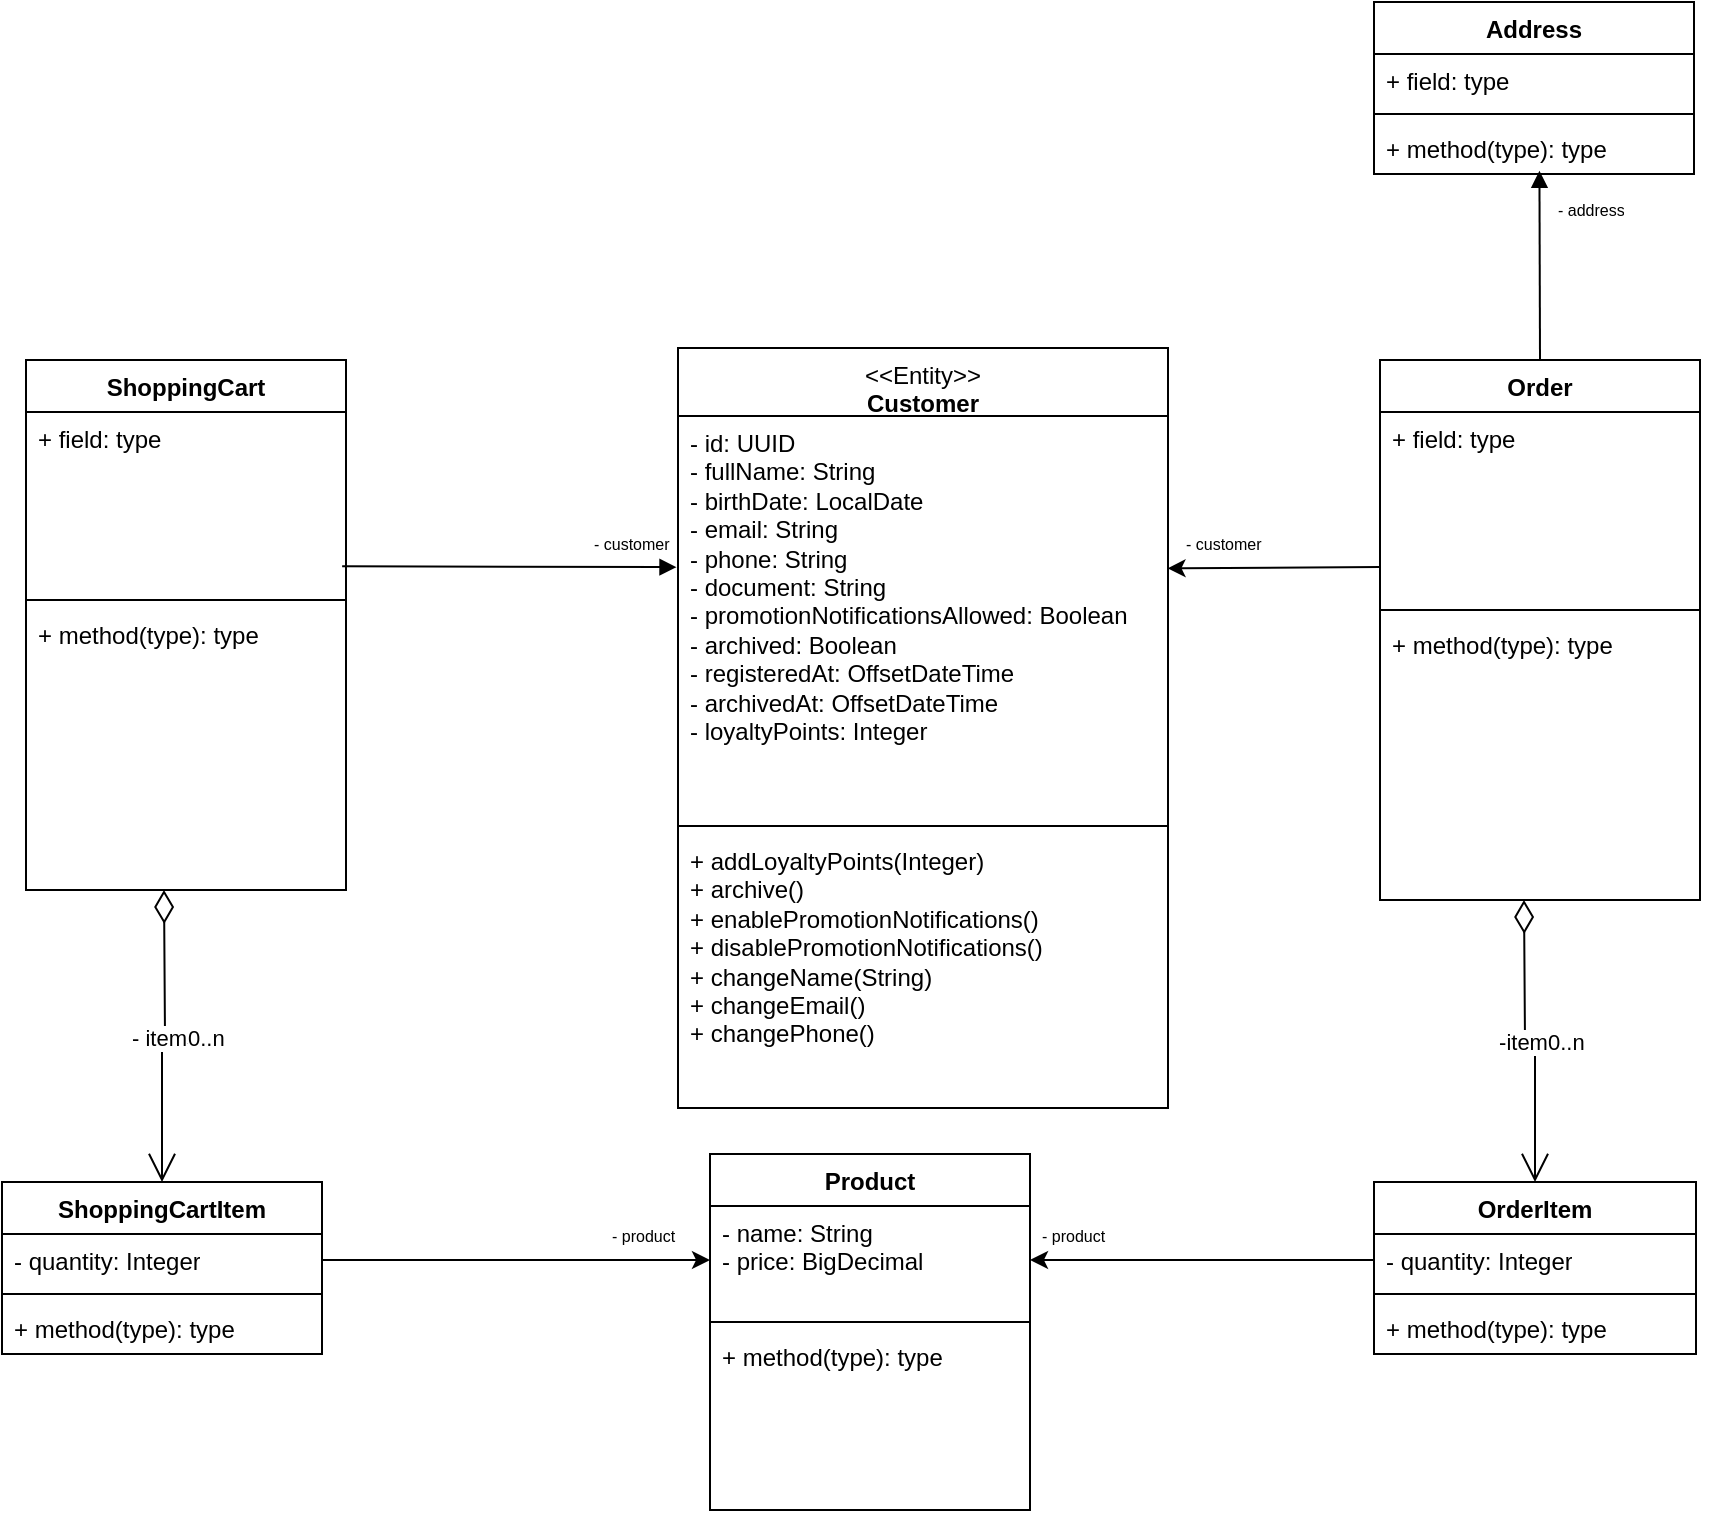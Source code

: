 <mxfile version="28.1.2">
  <diagram name="Página-1" id="pFRy_QSM19LMW6b-lmXM">
    <mxGraphModel dx="984" dy="572" grid="0" gridSize="11" guides="1" tooltips="1" connect="1" arrows="1" fold="1" page="1" pageScale="1" pageWidth="2169" pageHeight="1169" math="0" shadow="0">
      <root>
        <mxCell id="0" />
        <mxCell id="1" parent="0" />
        <mxCell id="kyMfZM0D3pVHntF9WAAw-1" value="&lt;div&gt;&lt;span style=&quot;font-weight: normal;&quot;&gt;&amp;lt;&amp;lt;Entity&amp;gt;&amp;gt;&lt;/span&gt;&lt;/div&gt;Customer" style="swimlane;fontStyle=1;align=center;verticalAlign=top;childLayout=stackLayout;horizontal=1;startSize=34;horizontalStack=0;resizeParent=1;resizeParentMax=0;resizeLast=0;collapsible=1;marginBottom=0;whiteSpace=wrap;html=1;" vertex="1" parent="1">
          <mxGeometry x="595" y="346" width="245" height="380" as="geometry">
            <mxRectangle x="345" y="140" width="90" height="30" as="alternateBounds" />
          </mxGeometry>
        </mxCell>
        <mxCell id="kyMfZM0D3pVHntF9WAAw-2" value="&lt;div&gt;- id: UUID&lt;/div&gt;- fullName: String&lt;div&gt;- birthDate: LocalDate&lt;br&gt;&lt;div&gt;- email: String&lt;/div&gt;&lt;div&gt;- phone: String&lt;/div&gt;&lt;div&gt;- document: String&lt;/div&gt;&lt;div&gt;- promotionNotificationsAllowed: Boolean&lt;/div&gt;&lt;div&gt;- archived: Boolean&lt;/div&gt;&lt;/div&gt;&lt;div&gt;- registeredAt: OffsetDateTime&lt;/div&gt;&lt;div&gt;- archivedAt:&amp;nbsp;&lt;span style=&quot;background-color: transparent; color: light-dark(rgb(0, 0, 0), rgb(255, 255, 255));&quot;&gt;OffsetDateTime&lt;/span&gt;&lt;/div&gt;&lt;div&gt;&lt;span style=&quot;background-color: transparent; color: light-dark(rgb(0, 0, 0), rgb(255, 255, 255));&quot;&gt;- loyaltyPoints: Integer&lt;/span&gt;&lt;/div&gt;" style="text;strokeColor=none;fillColor=none;align=left;verticalAlign=top;spacingLeft=4;spacingRight=4;overflow=hidden;rotatable=0;points=[[0,0.5],[1,0.5]];portConstraint=eastwest;whiteSpace=wrap;html=1;" vertex="1" parent="kyMfZM0D3pVHntF9WAAw-1">
          <mxGeometry y="34" width="245" height="201" as="geometry" />
        </mxCell>
        <mxCell id="kyMfZM0D3pVHntF9WAAw-3" value="" style="line;strokeWidth=1;fillColor=none;align=left;verticalAlign=middle;spacingTop=-1;spacingLeft=3;spacingRight=3;rotatable=0;labelPosition=right;points=[];portConstraint=eastwest;strokeColor=inherit;" vertex="1" parent="kyMfZM0D3pVHntF9WAAw-1">
          <mxGeometry y="235" width="245" height="8" as="geometry" />
        </mxCell>
        <mxCell id="kyMfZM0D3pVHntF9WAAw-4" value="&lt;div&gt;+ addLoyaltyPoints(Integer)&lt;/div&gt;+ archive()&lt;div&gt;+ enablePromotionNotifications()&lt;/div&gt;&lt;div&gt;+ disablePromotionNotifications()&lt;/div&gt;&lt;div&gt;+ changeName(String)&lt;/div&gt;&lt;div&gt;+ changeEmail()&lt;/div&gt;&lt;div&gt;+ changePhone()&lt;/div&gt;" style="text;strokeColor=none;fillColor=none;align=left;verticalAlign=top;spacingLeft=4;spacingRight=4;overflow=hidden;rotatable=0;points=[[0,0.5],[1,0.5]];portConstraint=eastwest;whiteSpace=wrap;html=1;" vertex="1" parent="kyMfZM0D3pVHntF9WAAw-1">
          <mxGeometry y="243" width="245" height="137" as="geometry" />
        </mxCell>
        <mxCell id="kyMfZM0D3pVHntF9WAAw-5" value="ShoppingCart" style="swimlane;fontStyle=1;align=center;verticalAlign=top;childLayout=stackLayout;horizontal=1;startSize=26;horizontalStack=0;resizeParent=1;resizeParentMax=0;resizeLast=0;collapsible=1;marginBottom=0;whiteSpace=wrap;html=1;" vertex="1" parent="1">
          <mxGeometry x="269" y="352" width="160" height="265" as="geometry" />
        </mxCell>
        <mxCell id="kyMfZM0D3pVHntF9WAAw-6" value="+ field: type" style="text;strokeColor=none;fillColor=none;align=left;verticalAlign=top;spacingLeft=4;spacingRight=4;overflow=hidden;rotatable=0;points=[[0,0.5],[1,0.5]];portConstraint=eastwest;whiteSpace=wrap;html=1;" vertex="1" parent="kyMfZM0D3pVHntF9WAAw-5">
          <mxGeometry y="26" width="160" height="90" as="geometry" />
        </mxCell>
        <mxCell id="kyMfZM0D3pVHntF9WAAw-7" value="" style="line;strokeWidth=1;fillColor=none;align=left;verticalAlign=middle;spacingTop=-1;spacingLeft=3;spacingRight=3;rotatable=0;labelPosition=right;points=[];portConstraint=eastwest;strokeColor=inherit;" vertex="1" parent="kyMfZM0D3pVHntF9WAAw-5">
          <mxGeometry y="116" width="160" height="8" as="geometry" />
        </mxCell>
        <mxCell id="kyMfZM0D3pVHntF9WAAw-8" value="+ method(type): type" style="text;strokeColor=none;fillColor=none;align=left;verticalAlign=top;spacingLeft=4;spacingRight=4;overflow=hidden;rotatable=0;points=[[0,0.5],[1,0.5]];portConstraint=eastwest;whiteSpace=wrap;html=1;" vertex="1" parent="kyMfZM0D3pVHntF9WAAw-5">
          <mxGeometry y="124" width="160" height="141" as="geometry" />
        </mxCell>
        <mxCell id="kyMfZM0D3pVHntF9WAAw-9" value="Order" style="swimlane;fontStyle=1;align=center;verticalAlign=top;childLayout=stackLayout;horizontal=1;startSize=26;horizontalStack=0;resizeParent=1;resizeParentMax=0;resizeLast=0;collapsible=1;marginBottom=0;whiteSpace=wrap;html=1;" vertex="1" parent="1">
          <mxGeometry x="946" y="352" width="160" height="270" as="geometry" />
        </mxCell>
        <mxCell id="kyMfZM0D3pVHntF9WAAw-10" value="+ field: type" style="text;strokeColor=none;fillColor=none;align=left;verticalAlign=top;spacingLeft=4;spacingRight=4;overflow=hidden;rotatable=0;points=[[0,0.5],[1,0.5]];portConstraint=eastwest;whiteSpace=wrap;html=1;" vertex="1" parent="kyMfZM0D3pVHntF9WAAw-9">
          <mxGeometry y="26" width="160" height="95" as="geometry" />
        </mxCell>
        <mxCell id="kyMfZM0D3pVHntF9WAAw-11" value="" style="line;strokeWidth=1;fillColor=none;align=left;verticalAlign=middle;spacingTop=-1;spacingLeft=3;spacingRight=3;rotatable=0;labelPosition=right;points=[];portConstraint=eastwest;strokeColor=inherit;" vertex="1" parent="kyMfZM0D3pVHntF9WAAw-9">
          <mxGeometry y="121" width="160" height="8" as="geometry" />
        </mxCell>
        <mxCell id="kyMfZM0D3pVHntF9WAAw-12" value="+ method(type): type" style="text;strokeColor=none;fillColor=none;align=left;verticalAlign=top;spacingLeft=4;spacingRight=4;overflow=hidden;rotatable=0;points=[[0,0.5],[1,0.5]];portConstraint=eastwest;whiteSpace=wrap;html=1;" vertex="1" parent="kyMfZM0D3pVHntF9WAAw-9">
          <mxGeometry y="129" width="160" height="141" as="geometry" />
        </mxCell>
        <mxCell id="kyMfZM0D3pVHntF9WAAw-13" value="Product" style="swimlane;fontStyle=1;align=center;verticalAlign=top;childLayout=stackLayout;horizontal=1;startSize=26;horizontalStack=0;resizeParent=1;resizeParentMax=0;resizeLast=0;collapsible=1;marginBottom=0;whiteSpace=wrap;html=1;" vertex="1" parent="1">
          <mxGeometry x="611" y="749" width="160" height="178" as="geometry" />
        </mxCell>
        <mxCell id="kyMfZM0D3pVHntF9WAAw-14" value="- name: String&lt;div&gt;- price: BigDecimal&lt;/div&gt;" style="text;strokeColor=none;fillColor=none;align=left;verticalAlign=top;spacingLeft=4;spacingRight=4;overflow=hidden;rotatable=0;points=[[0,0.5],[1,0.5]];portConstraint=eastwest;whiteSpace=wrap;html=1;" vertex="1" parent="kyMfZM0D3pVHntF9WAAw-13">
          <mxGeometry y="26" width="160" height="54" as="geometry" />
        </mxCell>
        <mxCell id="kyMfZM0D3pVHntF9WAAw-15" value="" style="line;strokeWidth=1;fillColor=none;align=left;verticalAlign=middle;spacingTop=-1;spacingLeft=3;spacingRight=3;rotatable=0;labelPosition=right;points=[];portConstraint=eastwest;strokeColor=inherit;" vertex="1" parent="kyMfZM0D3pVHntF9WAAw-13">
          <mxGeometry y="80" width="160" height="8" as="geometry" />
        </mxCell>
        <mxCell id="kyMfZM0D3pVHntF9WAAw-16" value="+ method(type): type" style="text;strokeColor=none;fillColor=none;align=left;verticalAlign=top;spacingLeft=4;spacingRight=4;overflow=hidden;rotatable=0;points=[[0,0.5],[1,0.5]];portConstraint=eastwest;whiteSpace=wrap;html=1;" vertex="1" parent="kyMfZM0D3pVHntF9WAAw-13">
          <mxGeometry y="88" width="160" height="90" as="geometry" />
        </mxCell>
        <mxCell id="kyMfZM0D3pVHntF9WAAw-17" value="Address" style="swimlane;fontStyle=1;align=center;verticalAlign=top;childLayout=stackLayout;horizontal=1;startSize=26;horizontalStack=0;resizeParent=1;resizeParentMax=0;resizeLast=0;collapsible=1;marginBottom=0;whiteSpace=wrap;html=1;" vertex="1" parent="1">
          <mxGeometry x="943" y="173" width="160" height="86" as="geometry" />
        </mxCell>
        <mxCell id="kyMfZM0D3pVHntF9WAAw-18" value="+ field: type" style="text;strokeColor=none;fillColor=none;align=left;verticalAlign=top;spacingLeft=4;spacingRight=4;overflow=hidden;rotatable=0;points=[[0,0.5],[1,0.5]];portConstraint=eastwest;whiteSpace=wrap;html=1;" vertex="1" parent="kyMfZM0D3pVHntF9WAAw-17">
          <mxGeometry y="26" width="160" height="26" as="geometry" />
        </mxCell>
        <mxCell id="kyMfZM0D3pVHntF9WAAw-19" value="" style="line;strokeWidth=1;fillColor=none;align=left;verticalAlign=middle;spacingTop=-1;spacingLeft=3;spacingRight=3;rotatable=0;labelPosition=right;points=[];portConstraint=eastwest;strokeColor=inherit;" vertex="1" parent="kyMfZM0D3pVHntF9WAAw-17">
          <mxGeometry y="52" width="160" height="8" as="geometry" />
        </mxCell>
        <mxCell id="kyMfZM0D3pVHntF9WAAw-20" value="+ method(type): type" style="text;strokeColor=none;fillColor=none;align=left;verticalAlign=top;spacingLeft=4;spacingRight=4;overflow=hidden;rotatable=0;points=[[0,0.5],[1,0.5]];portConstraint=eastwest;whiteSpace=wrap;html=1;" vertex="1" parent="kyMfZM0D3pVHntF9WAAw-17">
          <mxGeometry y="60" width="160" height="26" as="geometry" />
        </mxCell>
        <mxCell id="kyMfZM0D3pVHntF9WAAw-25" value="" style="endArrow=none;startArrow=classic;endFill=0;startFill=1;html=1;rounded=0;exitX=0.999;exitY=0.379;exitDx=0;exitDy=0;exitPerimeter=0;entryX=0.001;entryY=0.816;entryDx=0;entryDy=0;entryPerimeter=0;" edge="1" parent="1" source="kyMfZM0D3pVHntF9WAAw-2" target="kyMfZM0D3pVHntF9WAAw-10">
          <mxGeometry width="160" relative="1" as="geometry">
            <mxPoint x="617" y="408" as="sourcePoint" />
            <mxPoint x="725" y="456" as="targetPoint" />
          </mxGeometry>
        </mxCell>
        <mxCell id="kyMfZM0D3pVHntF9WAAw-28" value="- customer" style="text;strokeColor=none;fillColor=none;align=left;verticalAlign=top;spacingLeft=4;spacingRight=4;overflow=hidden;rotatable=0;points=[[0,0.5],[1,0.5]];portConstraint=eastwest;whiteSpace=wrap;html=1;fontSize=8;" vertex="1" parent="1">
          <mxGeometry x="843" y="433" width="85" height="18" as="geometry" />
        </mxCell>
        <mxCell id="kyMfZM0D3pVHntF9WAAw-30" value="" style="endArrow=block;startArrow=none;endFill=1;startFill=0;html=1;rounded=0;entryX=-0.003;entryY=0.376;entryDx=0;entryDy=0;entryPerimeter=0;exitX=0.988;exitY=0.857;exitDx=0;exitDy=0;exitPerimeter=0;" edge="1" parent="1" source="kyMfZM0D3pVHntF9WAAw-6" target="kyMfZM0D3pVHntF9WAAw-2">
          <mxGeometry width="160" relative="1" as="geometry">
            <mxPoint x="324" y="454" as="sourcePoint" />
            <mxPoint x="429" y="456" as="targetPoint" />
          </mxGeometry>
        </mxCell>
        <mxCell id="kyMfZM0D3pVHntF9WAAw-31" value="- customer" style="text;strokeColor=none;fillColor=none;align=left;verticalAlign=top;spacingLeft=4;spacingRight=4;overflow=hidden;rotatable=0;points=[[0,0.5],[1,0.5]];portConstraint=eastwest;whiteSpace=wrap;html=1;fontSize=8;" vertex="1" parent="1">
          <mxGeometry x="547" y="433" width="85" height="18" as="geometry" />
        </mxCell>
        <mxCell id="kyMfZM0D3pVHntF9WAAw-36" value="- address" style="text;strokeColor=none;fillColor=none;align=left;verticalAlign=top;spacingLeft=4;spacingRight=4;overflow=hidden;rotatable=0;points=[[0,0.5],[1,0.5]];portConstraint=eastwest;whiteSpace=wrap;html=1;fontSize=8;" vertex="1" parent="1">
          <mxGeometry x="1029" y="266" width="85" height="18" as="geometry" />
        </mxCell>
        <mxCell id="kyMfZM0D3pVHntF9WAAw-35" value="" style="endArrow=block;startArrow=none;endFill=1;startFill=0;html=1;rounded=0;exitX=0.5;exitY=0;exitDx=0;exitDy=0;entryX=0.517;entryY=0.936;entryDx=0;entryDy=0;entryPerimeter=0;" edge="1" parent="1" source="kyMfZM0D3pVHntF9WAAw-9" target="kyMfZM0D3pVHntF9WAAw-20">
          <mxGeometry width="160" relative="1" as="geometry">
            <mxPoint x="1019" y="622" as="sourcePoint" />
            <mxPoint x="1022" y="259" as="targetPoint" />
          </mxGeometry>
        </mxCell>
        <mxCell id="kyMfZM0D3pVHntF9WAAw-37" value="ShoppingCartItem" style="swimlane;fontStyle=1;align=center;verticalAlign=top;childLayout=stackLayout;horizontal=1;startSize=26;horizontalStack=0;resizeParent=1;resizeParentMax=0;resizeLast=0;collapsible=1;marginBottom=0;whiteSpace=wrap;html=1;" vertex="1" parent="1">
          <mxGeometry x="257" y="763" width="160" height="86" as="geometry" />
        </mxCell>
        <mxCell id="kyMfZM0D3pVHntF9WAAw-38" value="- quantity: Integer" style="text;strokeColor=none;fillColor=none;align=left;verticalAlign=top;spacingLeft=4;spacingRight=4;overflow=hidden;rotatable=0;points=[[0,0.5],[1,0.5]];portConstraint=eastwest;whiteSpace=wrap;html=1;" vertex="1" parent="kyMfZM0D3pVHntF9WAAw-37">
          <mxGeometry y="26" width="160" height="26" as="geometry" />
        </mxCell>
        <mxCell id="kyMfZM0D3pVHntF9WAAw-39" value="" style="line;strokeWidth=1;fillColor=none;align=left;verticalAlign=middle;spacingTop=-1;spacingLeft=3;spacingRight=3;rotatable=0;labelPosition=right;points=[];portConstraint=eastwest;strokeColor=inherit;" vertex="1" parent="kyMfZM0D3pVHntF9WAAw-37">
          <mxGeometry y="52" width="160" height="8" as="geometry" />
        </mxCell>
        <mxCell id="kyMfZM0D3pVHntF9WAAw-40" value="+ method(type): type" style="text;strokeColor=none;fillColor=none;align=left;verticalAlign=top;spacingLeft=4;spacingRight=4;overflow=hidden;rotatable=0;points=[[0,0.5],[1,0.5]];portConstraint=eastwest;whiteSpace=wrap;html=1;" vertex="1" parent="kyMfZM0D3pVHntF9WAAw-37">
          <mxGeometry y="60" width="160" height="26" as="geometry" />
        </mxCell>
        <mxCell id="kyMfZM0D3pVHntF9WAAw-41" value="OrderItem" style="swimlane;fontStyle=1;align=center;verticalAlign=top;childLayout=stackLayout;horizontal=1;startSize=26;horizontalStack=0;resizeParent=1;resizeParentMax=0;resizeLast=0;collapsible=1;marginBottom=0;whiteSpace=wrap;html=1;" vertex="1" parent="1">
          <mxGeometry x="943" y="763" width="161" height="86" as="geometry" />
        </mxCell>
        <mxCell id="kyMfZM0D3pVHntF9WAAw-42" value="- quantity: Integer" style="text;strokeColor=none;fillColor=none;align=left;verticalAlign=top;spacingLeft=4;spacingRight=4;overflow=hidden;rotatable=0;points=[[0,0.5],[1,0.5]];portConstraint=eastwest;whiteSpace=wrap;html=1;" vertex="1" parent="kyMfZM0D3pVHntF9WAAw-41">
          <mxGeometry y="26" width="161" height="26" as="geometry" />
        </mxCell>
        <mxCell id="kyMfZM0D3pVHntF9WAAw-43" value="" style="line;strokeWidth=1;fillColor=none;align=left;verticalAlign=middle;spacingTop=-1;spacingLeft=3;spacingRight=3;rotatable=0;labelPosition=right;points=[];portConstraint=eastwest;strokeColor=inherit;" vertex="1" parent="kyMfZM0D3pVHntF9WAAw-41">
          <mxGeometry y="52" width="161" height="8" as="geometry" />
        </mxCell>
        <mxCell id="kyMfZM0D3pVHntF9WAAw-44" value="+ method(type): type" style="text;strokeColor=none;fillColor=none;align=left;verticalAlign=top;spacingLeft=4;spacingRight=4;overflow=hidden;rotatable=0;points=[[0,0.5],[1,0.5]];portConstraint=eastwest;whiteSpace=wrap;html=1;" vertex="1" parent="kyMfZM0D3pVHntF9WAAw-41">
          <mxGeometry y="60" width="161" height="26" as="geometry" />
        </mxCell>
        <mxCell id="kyMfZM0D3pVHntF9WAAw-48" style="edgeStyle=orthogonalEdgeStyle;rounded=0;orthogonalLoop=1;jettySize=auto;html=1;entryX=1;entryY=0.5;entryDx=0;entryDy=0;" edge="1" parent="1" source="kyMfZM0D3pVHntF9WAAw-42" target="kyMfZM0D3pVHntF9WAAw-14">
          <mxGeometry relative="1" as="geometry" />
        </mxCell>
        <mxCell id="kyMfZM0D3pVHntF9WAAw-49" style="edgeStyle=orthogonalEdgeStyle;rounded=0;orthogonalLoop=1;jettySize=auto;html=1;entryX=0;entryY=0.5;entryDx=0;entryDy=0;" edge="1" parent="1" source="kyMfZM0D3pVHntF9WAAw-38" target="kyMfZM0D3pVHntF9WAAw-14">
          <mxGeometry relative="1" as="geometry" />
        </mxCell>
        <mxCell id="kyMfZM0D3pVHntF9WAAw-53" value="- product" style="text;strokeColor=none;fillColor=none;align=left;verticalAlign=top;spacingLeft=4;spacingRight=4;overflow=hidden;rotatable=0;points=[[0,0.5],[1,0.5]];portConstraint=eastwest;whiteSpace=wrap;html=1;fontSize=8;" vertex="1" parent="1">
          <mxGeometry x="556" y="779" width="85" height="18" as="geometry" />
        </mxCell>
        <mxCell id="kyMfZM0D3pVHntF9WAAw-54" value="- product" style="text;strokeColor=none;fillColor=none;align=left;verticalAlign=top;spacingLeft=4;spacingRight=4;overflow=hidden;rotatable=0;points=[[0,0.5],[1,0.5]];portConstraint=eastwest;whiteSpace=wrap;html=1;fontSize=8;" vertex="1" parent="1">
          <mxGeometry x="771" y="779" width="85" height="18" as="geometry" />
        </mxCell>
        <mxCell id="kyMfZM0D3pVHntF9WAAw-55" value="-items" style="endArrow=open;html=1;endSize=12;startArrow=diamondThin;startSize=14;startFill=0;edgeStyle=orthogonalEdgeStyle;rounded=0;entryX=0.5;entryY=0;entryDx=0;entryDy=0;" edge="1" parent="1" target="kyMfZM0D3pVHntF9WAAw-41">
          <mxGeometry relative="1" as="geometry">
            <mxPoint x="1018" y="622" as="sourcePoint" />
            <mxPoint x="1178" y="622" as="targetPoint" />
          </mxGeometry>
        </mxCell>
        <mxCell id="kyMfZM0D3pVHntF9WAAw-56" value="0..n" style="edgeLabel;resizable=0;html=1;align=left;verticalAlign=top;" connectable="0" vertex="1" parent="kyMfZM0D3pVHntF9WAAw-55">
          <mxGeometry x="-1" relative="1" as="geometry">
            <mxPoint x="10" y="58" as="offset" />
          </mxGeometry>
        </mxCell>
        <mxCell id="kyMfZM0D3pVHntF9WAAw-58" value="- items" style="endArrow=open;html=1;endSize=12;startArrow=diamondThin;startSize=14;startFill=0;edgeStyle=orthogonalEdgeStyle;rounded=0;entryX=0.5;entryY=0;entryDx=0;entryDy=0;" edge="1" parent="1" target="kyMfZM0D3pVHntF9WAAw-37">
          <mxGeometry relative="1" as="geometry">
            <mxPoint x="338" y="617" as="sourcePoint" />
            <mxPoint x="498" y="617" as="targetPoint" />
          </mxGeometry>
        </mxCell>
        <mxCell id="kyMfZM0D3pVHntF9WAAw-59" value="0..n" style="edgeLabel;resizable=0;html=1;align=left;verticalAlign=top;" connectable="0" vertex="1" parent="kyMfZM0D3pVHntF9WAAw-58">
          <mxGeometry x="-1" relative="1" as="geometry">
            <mxPoint x="10" y="61" as="offset" />
          </mxGeometry>
        </mxCell>
      </root>
    </mxGraphModel>
  </diagram>
</mxfile>
